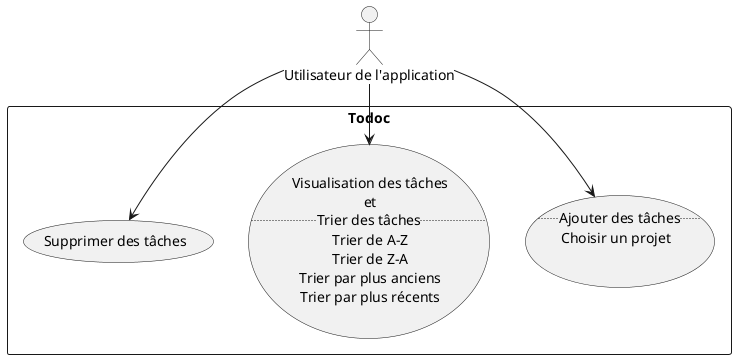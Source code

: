 @startuml

:Utilisateur de l'application: as User

rectangle Todoc {

usecase UC1 as "..Ajouter des tâches..
Choisir un projet"

usecase UC2 as "Visualisation des tâches
et
..Trier des tâches..
Trier de A-Z
Trier de Z-A
Trier par plus anciens
Trier par plus récents"

usecase UC3 as "Supprimer des tâches"
}

User --> (UC1)

User --> (UC2)

User --> (UC3)

@enduml